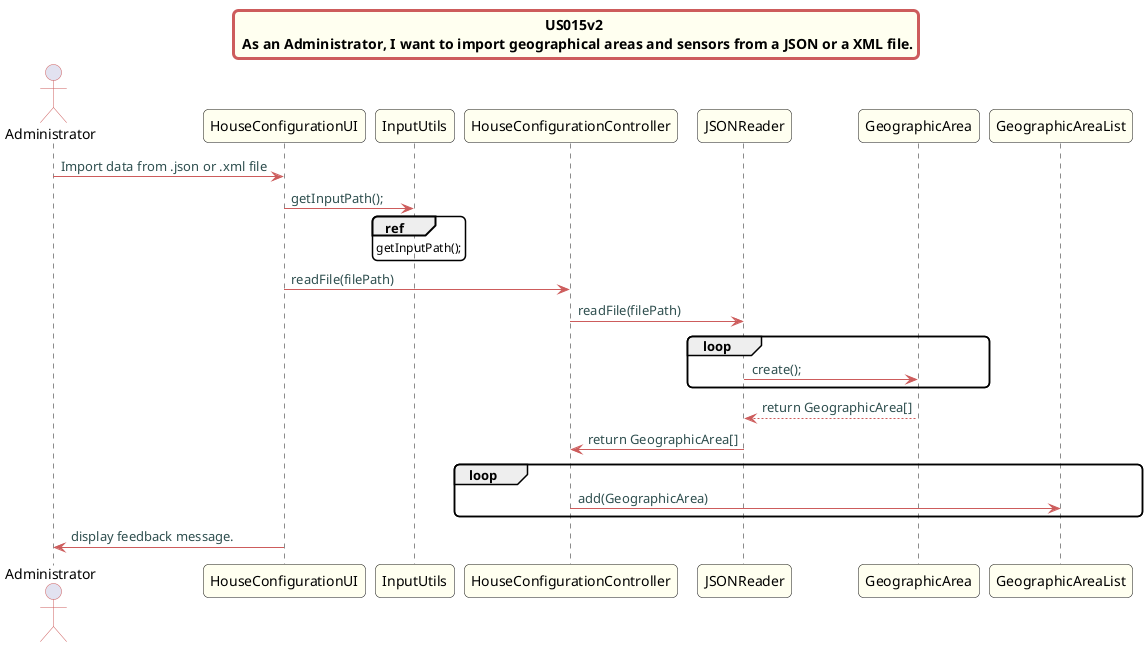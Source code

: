 @startuml
title US015v2 \n As an Administrator, I want to import geographical areas and sensors from a JSON or a XML file.
skinparam titleBorderRoundCorner 10
skinparam titleBorderThickness 3
skinparam titleBorderColor indianred
skinparam titleBackgroundColor ivory
skinparam FontName quicksand

skinparam actor {
  BorderColor indianred
  }

skinparam sequence {
  LifeLineBackgroundColor indianred
  ParticipantBackgroundColor ivory
}

skinparam roundcorner 10

skinparam component {
  arrowThickness 1
  ArrowFontName Verdana
  ArrowColor indianred
  ArrowFontColor darkslategrey
}


actor Administrator
Administrator -> HouseConfigurationUI: Import data from .json or .xml file
HouseConfigurationUI -> InputUtils: getInputPath();
ref over InputUtils
getInputPath();
end ref
HouseConfigurationUI -> HouseConfigurationController: readFile(filePath)
HouseConfigurationController -> JSONReader: readFile(filePath)
loop
JSONReader -> GeographicArea: create();
end loop
GeographicArea --> JSONReader: return GeographicArea[]
JSONReader -> HouseConfigurationController: return GeographicArea[]
loop
HouseConfigurationController -> GeographicAreaList: add(GeographicArea)
end loop
HouseConfigurationUI -> Administrator: display feedback message.
@enduml